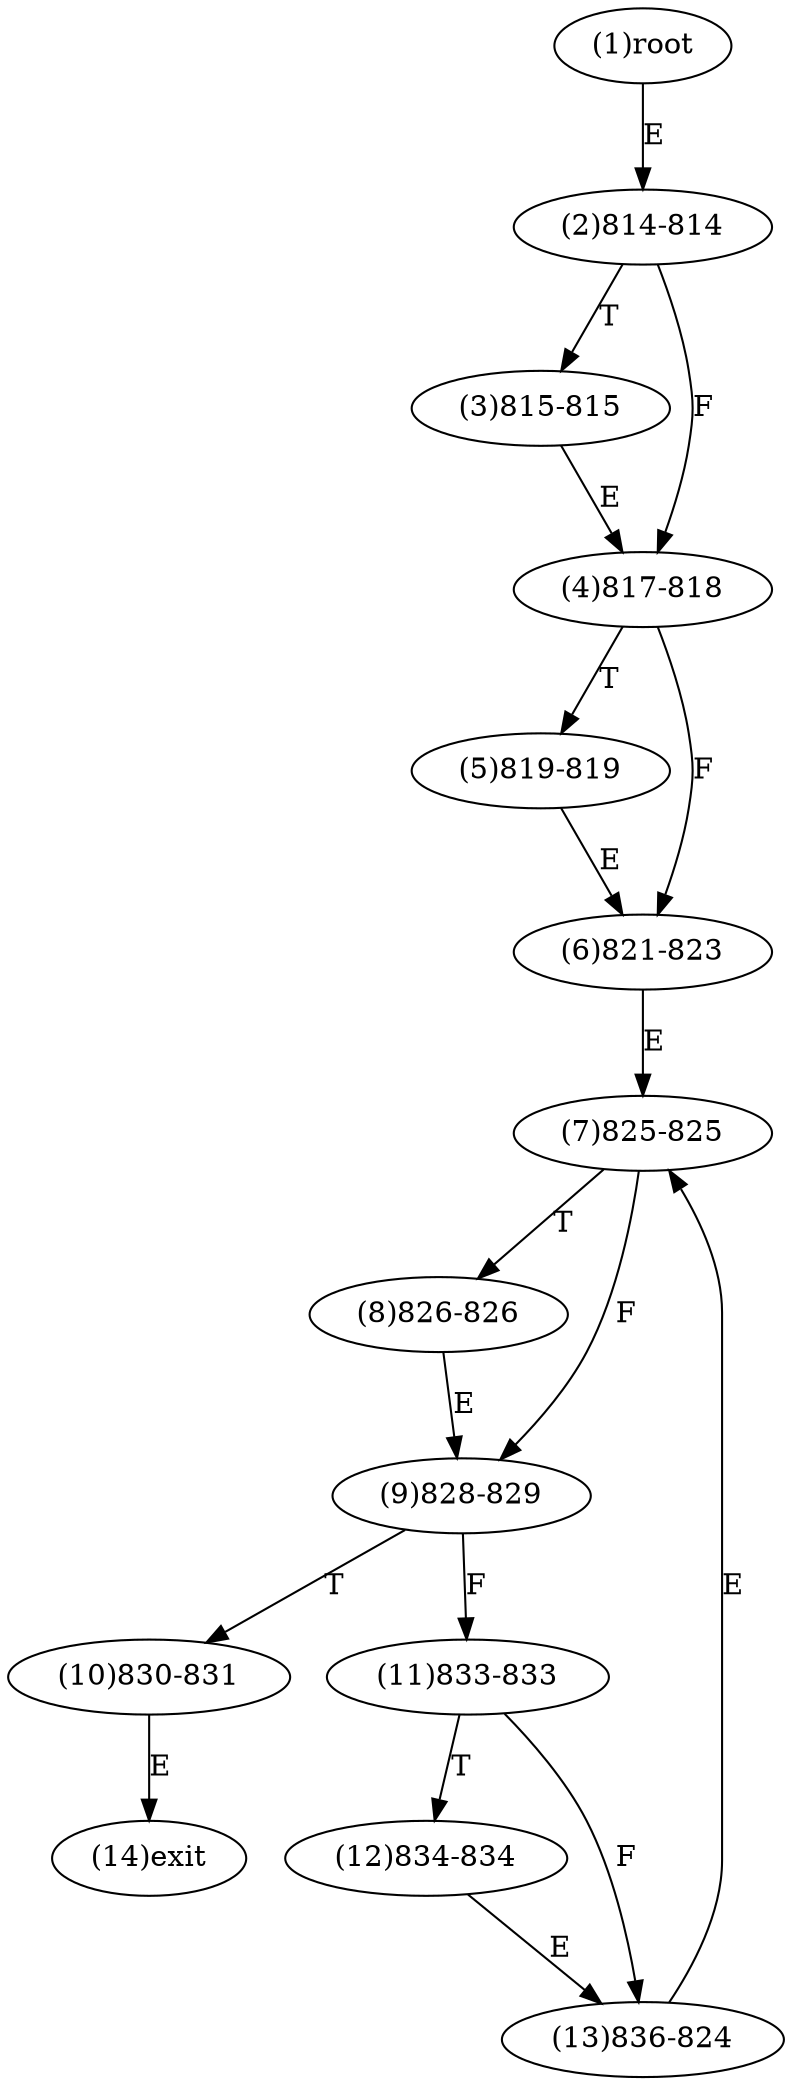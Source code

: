 digraph "" { 
1[ label="(1)root"];
2[ label="(2)814-814"];
3[ label="(3)815-815"];
4[ label="(4)817-818"];
5[ label="(5)819-819"];
6[ label="(6)821-823"];
7[ label="(7)825-825"];
8[ label="(8)826-826"];
9[ label="(9)828-829"];
10[ label="(10)830-831"];
11[ label="(11)833-833"];
12[ label="(12)834-834"];
13[ label="(13)836-824"];
14[ label="(14)exit"];
1->2[ label="E"];
2->4[ label="F"];
2->3[ label="T"];
3->4[ label="E"];
4->6[ label="F"];
4->5[ label="T"];
5->6[ label="E"];
6->7[ label="E"];
7->9[ label="F"];
7->8[ label="T"];
8->9[ label="E"];
9->11[ label="F"];
9->10[ label="T"];
10->14[ label="E"];
11->13[ label="F"];
11->12[ label="T"];
12->13[ label="E"];
13->7[ label="E"];
}